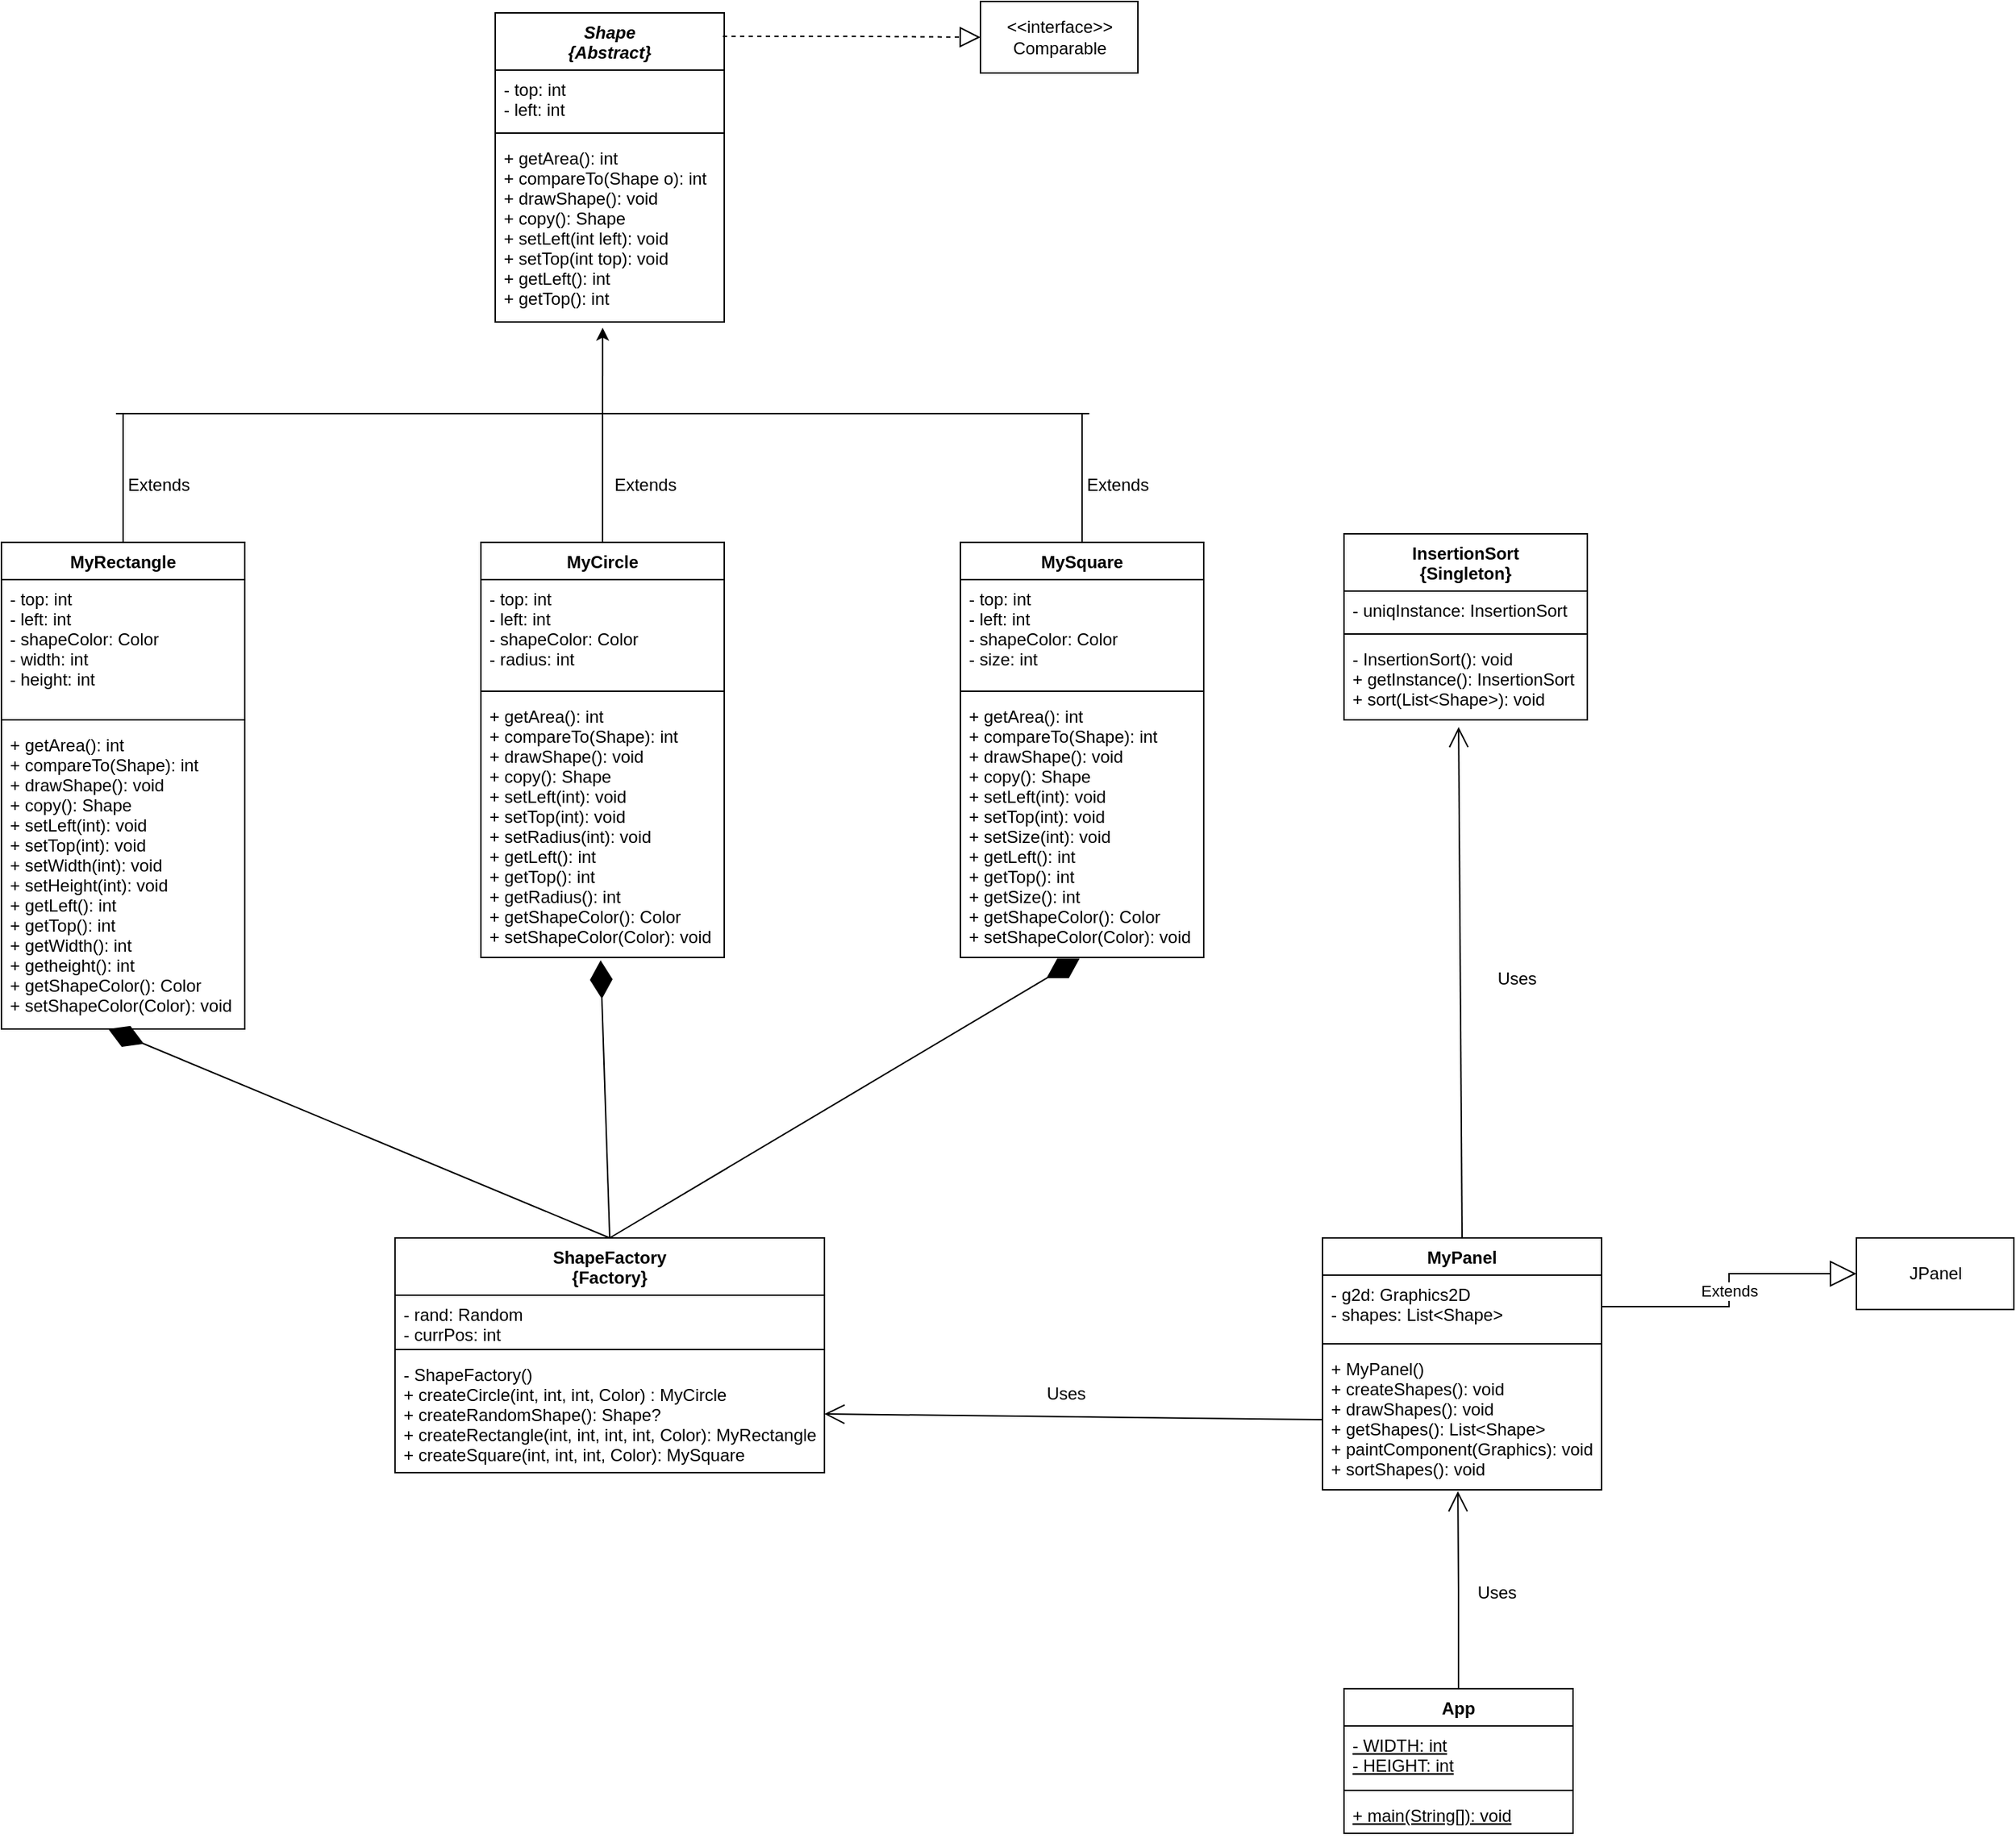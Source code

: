 <mxfile version="15.4.0" type="device"><diagram name="Page-1" id="c4acf3e9-155e-7222-9cf6-157b1a14988f"><mxGraphModel dx="1328" dy="968" grid="0" gridSize="10" guides="1" tooltips="1" connect="1" arrows="1" fold="1" page="1" pageScale="1" pageWidth="850" pageHeight="1100" background="none" math="0" shadow="0"><root><mxCell id="0"/><mxCell id="1" parent="0"/><mxCell id="lrzkr_fO4ObnSZKDynek-5" value="Shape&#10;{Abstract}&#10;" style="swimlane;fontStyle=3;align=center;verticalAlign=top;childLayout=stackLayout;horizontal=1;startSize=40;horizontalStack=0;resizeParent=1;resizeParentMax=0;resizeLast=0;collapsible=1;marginBottom=0;" parent="1" vertex="1"><mxGeometry x="455" y="180" width="160" height="216" as="geometry"/></mxCell><mxCell id="lrzkr_fO4ObnSZKDynek-6" value="- top: int&#10;- left: int   " style="text;strokeColor=none;fillColor=none;align=left;verticalAlign=top;spacingLeft=4;spacingRight=4;overflow=hidden;rotatable=0;points=[[0,0.5],[1,0.5]];portConstraint=eastwest;" parent="lrzkr_fO4ObnSZKDynek-5" vertex="1"><mxGeometry y="40" width="160" height="40" as="geometry"/></mxCell><mxCell id="lrzkr_fO4ObnSZKDynek-7" value="" style="line;strokeWidth=1;fillColor=none;align=left;verticalAlign=middle;spacingTop=-1;spacingLeft=3;spacingRight=3;rotatable=0;labelPosition=right;points=[];portConstraint=eastwest;" parent="lrzkr_fO4ObnSZKDynek-5" vertex="1"><mxGeometry y="80" width="160" height="8" as="geometry"/></mxCell><mxCell id="lrzkr_fO4ObnSZKDynek-8" value="+ getArea(): int&#10;+ compareTo(Shape o): int&#10;+ drawShape(): void&#10;+ copy(): Shape&#10;+ setLeft(int left): void&#10;+ setTop(int top): void&#10;+ getLeft(): int &#10;+ getTop(): int" style="text;strokeColor=none;fillColor=none;align=left;verticalAlign=top;spacingLeft=4;spacingRight=4;overflow=hidden;rotatable=0;points=[[0,0.5],[1,0.5]];portConstraint=eastwest;" parent="lrzkr_fO4ObnSZKDynek-5" vertex="1"><mxGeometry y="88" width="160" height="128" as="geometry"/></mxCell><mxCell id="lrzkr_fO4ObnSZKDynek-29" value="MyRectangle" style="swimlane;fontStyle=1;align=center;verticalAlign=top;childLayout=stackLayout;horizontal=1;startSize=26;horizontalStack=0;resizeParent=1;resizeParentMax=0;resizeLast=0;collapsible=1;marginBottom=0;" parent="1" vertex="1"><mxGeometry x="110" y="550" width="170" height="340" as="geometry"/></mxCell><mxCell id="lrzkr_fO4ObnSZKDynek-30" value="- top: int&#10;- left: int&#10;- shapeColor: Color&#10;- width: int&#10;- height: int" style="text;strokeColor=none;fillColor=none;align=left;verticalAlign=top;spacingLeft=4;spacingRight=4;overflow=hidden;rotatable=0;points=[[0,0.5],[1,0.5]];portConstraint=eastwest;" parent="lrzkr_fO4ObnSZKDynek-29" vertex="1"><mxGeometry y="26" width="170" height="94" as="geometry"/></mxCell><mxCell id="lrzkr_fO4ObnSZKDynek-31" value="" style="line;strokeWidth=1;fillColor=none;align=left;verticalAlign=middle;spacingTop=-1;spacingLeft=3;spacingRight=3;rotatable=0;labelPosition=right;points=[];portConstraint=eastwest;" parent="lrzkr_fO4ObnSZKDynek-29" vertex="1"><mxGeometry y="120" width="170" height="8" as="geometry"/></mxCell><mxCell id="lrzkr_fO4ObnSZKDynek-34" value="+ getArea(): int&#10;+ compareTo(Shape): int&#10;+ drawShape(): void&#10;+ copy(): Shape&#10;+ setLeft(int): void&#10;+ setTop(int): void&#10;+ setWidth(int): void&#10;+ setHeight(int): void&#10;+ getLeft(): int &#10;+ getTop(): int&#10;+ getWidth(): int&#10;+ getheight(): int&#10;+ getShapeColor(): Color&#10;+ setShapeColor(Color): void&#10;" style="text;strokeColor=none;fillColor=none;align=left;verticalAlign=top;spacingLeft=4;spacingRight=4;overflow=hidden;rotatable=0;points=[[0,0.5],[1,0.5]];portConstraint=eastwest;" parent="lrzkr_fO4ObnSZKDynek-29" vertex="1"><mxGeometry y="128" width="170" height="212" as="geometry"/></mxCell><mxCell id="lrzkr_fO4ObnSZKDynek-35" value="" style="text;strokeColor=none;fillColor=none;align=left;verticalAlign=middle;spacingTop=-1;spacingLeft=4;spacingRight=4;rotatable=0;labelPosition=right;points=[];portConstraint=eastwest;" parent="1" vertex="1"><mxGeometry x="580" y="580" width="20" height="14" as="geometry"/></mxCell><mxCell id="lrzkr_fO4ObnSZKDynek-36" value="MyCircle" style="swimlane;fontStyle=1;align=center;verticalAlign=top;childLayout=stackLayout;horizontal=1;startSize=26;horizontalStack=0;resizeParent=1;resizeParentMax=0;resizeLast=0;collapsible=1;marginBottom=0;" parent="1" vertex="1"><mxGeometry x="445" y="550" width="170" height="290" as="geometry"/></mxCell><mxCell id="lrzkr_fO4ObnSZKDynek-37" value="- top: int&#10;- left: int&#10;- shapeColor: Color&#10;- radius: int " style="text;strokeColor=none;fillColor=none;align=left;verticalAlign=top;spacingLeft=4;spacingRight=4;overflow=hidden;rotatable=0;points=[[0,0.5],[1,0.5]];portConstraint=eastwest;" parent="lrzkr_fO4ObnSZKDynek-36" vertex="1"><mxGeometry y="26" width="170" height="74" as="geometry"/></mxCell><mxCell id="lrzkr_fO4ObnSZKDynek-38" value="" style="line;strokeWidth=1;fillColor=none;align=left;verticalAlign=middle;spacingTop=-1;spacingLeft=3;spacingRight=3;rotatable=0;labelPosition=right;points=[];portConstraint=eastwest;" parent="lrzkr_fO4ObnSZKDynek-36" vertex="1"><mxGeometry y="100" width="170" height="8" as="geometry"/></mxCell><mxCell id="lrzkr_fO4ObnSZKDynek-41" value="+ getArea(): int&#10;+ compareTo(Shape): int&#10;+ drawShape(): void&#10;+ copy(): Shape&#10;+ setLeft(int): void&#10;+ setTop(int): void&#10;+ setRadius(int): void &#10;+ getLeft(): int &#10;+ getTop(): int&#10;+ getRadius(): int&#10;+ getShapeColor(): Color&#10;+ setShapeColor(Color): void &#10;" style="text;strokeColor=none;fillColor=none;align=left;verticalAlign=top;spacingLeft=4;spacingRight=4;overflow=hidden;rotatable=0;points=[[0,0.5],[1,0.5]];portConstraint=eastwest;" parent="lrzkr_fO4ObnSZKDynek-36" vertex="1"><mxGeometry y="108" width="170" height="182" as="geometry"/></mxCell><mxCell id="lrzkr_fO4ObnSZKDynek-46" value="MySquare" style="swimlane;fontStyle=1;align=center;verticalAlign=top;childLayout=stackLayout;horizontal=1;startSize=26;horizontalStack=0;resizeParent=1;resizeParentMax=0;resizeLast=0;collapsible=1;marginBottom=0;" parent="1" vertex="1"><mxGeometry x="780" y="550" width="170" height="290" as="geometry"/></mxCell><mxCell id="lrzkr_fO4ObnSZKDynek-47" value="- top: int&#10;- left: int&#10;- shapeColor: Color&#10;- size: int" style="text;strokeColor=none;fillColor=none;align=left;verticalAlign=top;spacingLeft=4;spacingRight=4;overflow=hidden;rotatable=0;points=[[0,0.5],[1,0.5]];portConstraint=eastwest;" parent="lrzkr_fO4ObnSZKDynek-46" vertex="1"><mxGeometry y="26" width="170" height="74" as="geometry"/></mxCell><mxCell id="lrzkr_fO4ObnSZKDynek-48" value="" style="line;strokeWidth=1;fillColor=none;align=left;verticalAlign=middle;spacingTop=-1;spacingLeft=3;spacingRight=3;rotatable=0;labelPosition=right;points=[];portConstraint=eastwest;" parent="lrzkr_fO4ObnSZKDynek-46" vertex="1"><mxGeometry y="100" width="170" height="8" as="geometry"/></mxCell><mxCell id="lrzkr_fO4ObnSZKDynek-49" value="+ getArea(): int&#10;+ compareTo(Shape): int&#10;+ drawShape(): void&#10;+ copy(): Shape&#10;+ setLeft(int): void&#10;+ setTop(int): void&#10;+ setSize(int): void &#10;+ getLeft(): int &#10;+ getTop(): int&#10;+ getSize(): int&#10;+ getShapeColor(): Color&#10;+ setShapeColor(Color): void &#10;" style="text;strokeColor=none;fillColor=none;align=left;verticalAlign=top;spacingLeft=4;spacingRight=4;overflow=hidden;rotatable=0;points=[[0,0.5],[1,0.5]];portConstraint=eastwest;" parent="lrzkr_fO4ObnSZKDynek-46" vertex="1"><mxGeometry y="108" width="170" height="182" as="geometry"/></mxCell><mxCell id="lrzkr_fO4ObnSZKDynek-52" value="" style="endArrow=classic;html=1;entryX=0.469;entryY=1.031;entryDx=0;entryDy=0;entryPerimeter=0;" parent="1" target="lrzkr_fO4ObnSZKDynek-8" edge="1"><mxGeometry width="50" height="50" relative="1" as="geometry"><mxPoint x="530" y="460" as="sourcePoint"/><mxPoint x="610" y="460" as="targetPoint"/></mxGeometry></mxCell><mxCell id="lrzkr_fO4ObnSZKDynek-54" value="" style="endArrow=none;html=1;" parent="1" edge="1"><mxGeometry width="50" height="50" relative="1" as="geometry"><mxPoint x="190" y="460" as="sourcePoint"/><mxPoint x="870" y="460" as="targetPoint"/></mxGeometry></mxCell><mxCell id="lrzkr_fO4ObnSZKDynek-55" value="" style="endArrow=none;html=1;exitX=0.5;exitY=0;exitDx=0;exitDy=0;" parent="1" source="lrzkr_fO4ObnSZKDynek-29" edge="1"><mxGeometry width="50" height="50" relative="1" as="geometry"><mxPoint x="560" y="510" as="sourcePoint"/><mxPoint x="195" y="460" as="targetPoint"/></mxGeometry></mxCell><mxCell id="lrzkr_fO4ObnSZKDynek-56" value="" style="endArrow=none;html=1;exitX=0.5;exitY=0;exitDx=0;exitDy=0;" parent="1" source="lrzkr_fO4ObnSZKDynek-36" edge="1"><mxGeometry width="50" height="50" relative="1" as="geometry"><mxPoint x="560" y="610" as="sourcePoint"/><mxPoint x="530" y="460" as="targetPoint"/></mxGeometry></mxCell><mxCell id="lrzkr_fO4ObnSZKDynek-57" value="" style="endArrow=none;html=1;exitX=0.5;exitY=0;exitDx=0;exitDy=0;" parent="1" source="lrzkr_fO4ObnSZKDynek-46" edge="1"><mxGeometry width="50" height="50" relative="1" as="geometry"><mxPoint x="560" y="610" as="sourcePoint"/><mxPoint x="865" y="460" as="targetPoint"/></mxGeometry></mxCell><mxCell id="lrzkr_fO4ObnSZKDynek-58" value="Extends" style="text;html=1;strokeColor=none;fillColor=none;align=center;verticalAlign=middle;whiteSpace=wrap;rounded=0;" parent="1" vertex="1"><mxGeometry x="200" y="500" width="40" height="20" as="geometry"/></mxCell><mxCell id="lrzkr_fO4ObnSZKDynek-63" value="Extends" style="text;html=1;strokeColor=none;fillColor=none;align=center;verticalAlign=middle;whiteSpace=wrap;rounded=0;" parent="1" vertex="1"><mxGeometry x="540" y="500" width="40" height="20" as="geometry"/></mxCell><mxCell id="lrzkr_fO4ObnSZKDynek-64" value="Extends" style="text;html=1;strokeColor=none;fillColor=none;align=center;verticalAlign=middle;whiteSpace=wrap;rounded=0;" parent="1" vertex="1"><mxGeometry x="870" y="500" width="40" height="20" as="geometry"/></mxCell><mxCell id="lrzkr_fO4ObnSZKDynek-66" value="InsertionSort&#10;{Singleton}" style="swimlane;fontStyle=1;align=center;verticalAlign=top;childLayout=stackLayout;horizontal=1;startSize=40;horizontalStack=0;resizeParent=1;resizeParentMax=0;resizeLast=0;collapsible=1;marginBottom=0;" parent="1" vertex="1"><mxGeometry x="1048" y="544" width="170" height="130" as="geometry"/></mxCell><mxCell id="lrzkr_fO4ObnSZKDynek-67" value="- uniqInstance: InsertionSort" style="text;strokeColor=none;fillColor=none;align=left;verticalAlign=top;spacingLeft=4;spacingRight=4;overflow=hidden;rotatable=0;points=[[0,0.5],[1,0.5]];portConstraint=eastwest;" parent="lrzkr_fO4ObnSZKDynek-66" vertex="1"><mxGeometry y="40" width="170" height="26" as="geometry"/></mxCell><mxCell id="lrzkr_fO4ObnSZKDynek-68" value="" style="line;strokeWidth=1;fillColor=none;align=left;verticalAlign=middle;spacingTop=-1;spacingLeft=3;spacingRight=3;rotatable=0;labelPosition=right;points=[];portConstraint=eastwest;" parent="lrzkr_fO4ObnSZKDynek-66" vertex="1"><mxGeometry y="66" width="170" height="8" as="geometry"/></mxCell><mxCell id="lrzkr_fO4ObnSZKDynek-69" value="- InsertionSort(): void&#10;+ getInstance(): InsertionSort&#10;+ sort(List&lt;Shape&gt;): void&#10;" style="text;strokeColor=none;fillColor=none;align=left;verticalAlign=top;spacingLeft=4;spacingRight=4;overflow=hidden;rotatable=0;points=[[0,0.5],[1,0.5]];portConstraint=eastwest;" parent="lrzkr_fO4ObnSZKDynek-66" vertex="1"><mxGeometry y="74" width="170" height="56" as="geometry"/></mxCell><mxCell id="lrzkr_fO4ObnSZKDynek-70" value="ShapeFactory&#10;{Factory}" style="swimlane;fontStyle=1;align=center;verticalAlign=top;childLayout=stackLayout;horizontal=1;startSize=40;horizontalStack=0;resizeParent=1;resizeParentMax=0;resizeLast=0;collapsible=1;marginBottom=0;" parent="1" vertex="1"><mxGeometry x="385" y="1036" width="300" height="164" as="geometry"/></mxCell><mxCell id="lrzkr_fO4ObnSZKDynek-71" value="- rand: Random&#10;- currPos: int" style="text;strokeColor=none;fillColor=none;align=left;verticalAlign=top;spacingLeft=4;spacingRight=4;overflow=hidden;rotatable=0;points=[[0,0.5],[1,0.5]];portConstraint=eastwest;" parent="lrzkr_fO4ObnSZKDynek-70" vertex="1"><mxGeometry y="40" width="300" height="34" as="geometry"/></mxCell><mxCell id="lrzkr_fO4ObnSZKDynek-72" value="" style="line;strokeWidth=1;fillColor=none;align=left;verticalAlign=middle;spacingTop=-1;spacingLeft=3;spacingRight=3;rotatable=0;labelPosition=right;points=[];portConstraint=eastwest;" parent="lrzkr_fO4ObnSZKDynek-70" vertex="1"><mxGeometry y="74" width="300" height="8" as="geometry"/></mxCell><mxCell id="lrzkr_fO4ObnSZKDynek-73" value="- ShapeFactory()&#10;+ createCircle(int, int, int, Color) : MyCircle&#10;+ createRandomShape(): Shape?&#10;+ createRectangle(int, int, int, int, Color): MyRectangle&#10;+ createSquare(int, int, int, Color): MySquare" style="text;strokeColor=none;fillColor=none;align=left;verticalAlign=top;spacingLeft=4;spacingRight=4;overflow=hidden;rotatable=0;points=[[0,0.5],[1,0.5]];portConstraint=eastwest;" parent="lrzkr_fO4ObnSZKDynek-70" vertex="1"><mxGeometry y="82" width="300" height="82" as="geometry"/></mxCell><mxCell id="lrzkr_fO4ObnSZKDynek-78" value="" style="endArrow=diamondThin;endFill=1;endSize=24;html=1;exitX=0.5;exitY=0;exitDx=0;exitDy=0;entryX=0.49;entryY=1.004;entryDx=0;entryDy=0;entryPerimeter=0;" parent="1" source="lrzkr_fO4ObnSZKDynek-70" target="lrzkr_fO4ObnSZKDynek-49" edge="1"><mxGeometry width="160" relative="1" as="geometry"><mxPoint x="637" y="883" as="sourcePoint"/><mxPoint x="797" y="883" as="targetPoint"/></mxGeometry></mxCell><mxCell id="lrzkr_fO4ObnSZKDynek-79" value="" style="endArrow=diamondThin;endFill=1;endSize=24;html=1;exitX=0.5;exitY=0;exitDx=0;exitDy=0;entryX=0.492;entryY=1.011;entryDx=0;entryDy=0;entryPerimeter=0;" parent="1" source="lrzkr_fO4ObnSZKDynek-70" target="lrzkr_fO4ObnSZKDynek-41" edge="1"><mxGeometry width="160" relative="1" as="geometry"><mxPoint x="637" y="883" as="sourcePoint"/><mxPoint x="797" y="883" as="targetPoint"/></mxGeometry></mxCell><mxCell id="lrzkr_fO4ObnSZKDynek-80" value="" style="endArrow=diamondThin;endFill=1;endSize=24;html=1;exitX=0.5;exitY=0;exitDx=0;exitDy=0;entryX=0.439;entryY=1;entryDx=0;entryDy=0;entryPerimeter=0;" parent="1" source="lrzkr_fO4ObnSZKDynek-70" target="lrzkr_fO4ObnSZKDynek-34" edge="1"><mxGeometry width="160" relative="1" as="geometry"><mxPoint x="637" y="883" as="sourcePoint"/><mxPoint x="797" y="883" as="targetPoint"/></mxGeometry></mxCell><mxCell id="lrzkr_fO4ObnSZKDynek-81" value="MyPanel" style="swimlane;fontStyle=1;align=center;verticalAlign=top;childLayout=stackLayout;horizontal=1;startSize=26;horizontalStack=0;resizeParent=1;resizeParentMax=0;resizeLast=0;collapsible=1;marginBottom=0;" parent="1" vertex="1"><mxGeometry x="1033" y="1036" width="195" height="176" as="geometry"/></mxCell><mxCell id="lrzkr_fO4ObnSZKDynek-82" value="- g2d: Graphics2D&#10;- shapes: List&lt;Shape&gt; " style="text;strokeColor=none;fillColor=none;align=left;verticalAlign=top;spacingLeft=4;spacingRight=4;overflow=hidden;rotatable=0;points=[[0,0.5],[1,0.5]];portConstraint=eastwest;" parent="lrzkr_fO4ObnSZKDynek-81" vertex="1"><mxGeometry y="26" width="195" height="44" as="geometry"/></mxCell><mxCell id="lrzkr_fO4ObnSZKDynek-83" value="" style="line;strokeWidth=1;fillColor=none;align=left;verticalAlign=middle;spacingTop=-1;spacingLeft=3;spacingRight=3;rotatable=0;labelPosition=right;points=[];portConstraint=eastwest;" parent="lrzkr_fO4ObnSZKDynek-81" vertex="1"><mxGeometry y="70" width="195" height="8" as="geometry"/></mxCell><mxCell id="lrzkr_fO4ObnSZKDynek-84" value="+ MyPanel()&#10;+ createShapes(): void&#10;+ drawShapes(): void&#10;+ getShapes(): List&lt;Shape&gt;&#10;+ paintComponent(Graphics): void&#10;+ sortShapes(): void&#10;&#10;" style="text;strokeColor=none;fillColor=none;align=left;verticalAlign=top;spacingLeft=4;spacingRight=4;overflow=hidden;rotatable=0;points=[[0,0.5],[1,0.5]];portConstraint=eastwest;" parent="lrzkr_fO4ObnSZKDynek-81" vertex="1"><mxGeometry y="78" width="195" height="98" as="geometry"/></mxCell><mxCell id="lrzkr_fO4ObnSZKDynek-86" value="" style="endArrow=open;endFill=1;endSize=12;html=1;exitX=0.5;exitY=0;exitDx=0;exitDy=0;entryX=0.471;entryY=1.089;entryDx=0;entryDy=0;entryPerimeter=0;" parent="1" source="lrzkr_fO4ObnSZKDynek-81" target="lrzkr_fO4ObnSZKDynek-69" edge="1"><mxGeometry width="160" relative="1" as="geometry"><mxPoint x="1096" y="777" as="sourcePoint"/><mxPoint x="1256" y="777" as="targetPoint"/></mxGeometry></mxCell><mxCell id="lrzkr_fO4ObnSZKDynek-88" value="" style="endArrow=open;endFill=1;endSize=12;html=1;exitX=0;exitY=0.5;exitDx=0;exitDy=0;entryX=1;entryY=0.5;entryDx=0;entryDy=0;" parent="1" source="lrzkr_fO4ObnSZKDynek-84" target="lrzkr_fO4ObnSZKDynek-73" edge="1"><mxGeometry width="160" relative="1" as="geometry"><mxPoint x="738" y="1083" as="sourcePoint"/><mxPoint x="898" y="1083" as="targetPoint"/></mxGeometry></mxCell><mxCell id="fpk4Jq31zzA2S_L0nlf_-1" value="App" style="swimlane;fontStyle=1;align=center;verticalAlign=top;childLayout=stackLayout;horizontal=1;startSize=26;horizontalStack=0;resizeParent=1;resizeParentMax=0;resizeLast=0;collapsible=1;marginBottom=0;" parent="1" vertex="1"><mxGeometry x="1048" y="1351" width="160" height="101" as="geometry"/></mxCell><mxCell id="fpk4Jq31zzA2S_L0nlf_-2" value="- WIDTH: int&#10;- HEIGHT: int" style="text;strokeColor=none;fillColor=none;align=left;verticalAlign=top;spacingLeft=4;spacingRight=4;overflow=hidden;rotatable=0;points=[[0,0.5],[1,0.5]];portConstraint=eastwest;fontStyle=4" parent="fpk4Jq31zzA2S_L0nlf_-1" vertex="1"><mxGeometry y="26" width="160" height="41" as="geometry"/></mxCell><mxCell id="fpk4Jq31zzA2S_L0nlf_-3" value="" style="line;strokeWidth=1;fillColor=none;align=left;verticalAlign=middle;spacingTop=-1;spacingLeft=3;spacingRight=3;rotatable=0;labelPosition=right;points=[];portConstraint=eastwest;" parent="fpk4Jq31zzA2S_L0nlf_-1" vertex="1"><mxGeometry y="67" width="160" height="8" as="geometry"/></mxCell><mxCell id="fpk4Jq31zzA2S_L0nlf_-4" value="+ main(String[]): void" style="text;strokeColor=none;fillColor=none;align=left;verticalAlign=top;spacingLeft=4;spacingRight=4;overflow=hidden;rotatable=0;points=[[0,0.5],[1,0.5]];portConstraint=eastwest;fontStyle=4" parent="fpk4Jq31zzA2S_L0nlf_-1" vertex="1"><mxGeometry y="75" width="160" height="26" as="geometry"/></mxCell><mxCell id="fpk4Jq31zzA2S_L0nlf_-6" value="" style="endArrow=open;endFill=1;endSize=12;html=1;rounded=0;edgeStyle=orthogonalEdgeStyle;entryX=0.485;entryY=1.01;entryDx=0;entryDy=0;entryPerimeter=0;exitX=0.5;exitY=0;exitDx=0;exitDy=0;" parent="1" source="fpk4Jq31zzA2S_L0nlf_-1" target="lrzkr_fO4ObnSZKDynek-84" edge="1"><mxGeometry width="160" relative="1" as="geometry"><mxPoint x="1137" y="1322" as="sourcePoint"/><mxPoint x="1237" y="1260" as="targetPoint"/></mxGeometry></mxCell><mxCell id="fpk4Jq31zzA2S_L0nlf_-7" value="Uses" style="text;html=1;strokeColor=none;fillColor=none;align=center;verticalAlign=middle;whiteSpace=wrap;rounded=0;" parent="1" vertex="1"><mxGeometry x="824" y="1130" width="60" height="30" as="geometry"/></mxCell><mxCell id="fpk4Jq31zzA2S_L0nlf_-8" value="Uses" style="text;html=1;strokeColor=none;fillColor=none;align=center;verticalAlign=middle;whiteSpace=wrap;rounded=0;" parent="1" vertex="1"><mxGeometry x="1125" y="1269" width="60" height="30" as="geometry"/></mxCell><mxCell id="fpk4Jq31zzA2S_L0nlf_-9" value="Uses" style="text;html=1;strokeColor=none;fillColor=none;align=center;verticalAlign=middle;whiteSpace=wrap;rounded=0;" parent="1" vertex="1"><mxGeometry x="1139" y="840" width="60" height="30" as="geometry"/></mxCell><mxCell id="fpk4Jq31zzA2S_L0nlf_-14" value="&amp;lt;&amp;lt;interface&amp;gt;&amp;gt;&lt;br&gt;Comparable" style="html=1;" parent="1" vertex="1"><mxGeometry x="794" y="172" width="110" height="50" as="geometry"/></mxCell><mxCell id="fpk4Jq31zzA2S_L0nlf_-16" value="" style="endArrow=block;dashed=1;endFill=0;endSize=12;html=1;rounded=0;edgeStyle=orthogonalEdgeStyle;entryX=0;entryY=0.5;entryDx=0;entryDy=0;exitX=0.994;exitY=0.076;exitDx=0;exitDy=0;exitPerimeter=0;" parent="1" source="lrzkr_fO4ObnSZKDynek-5" target="fpk4Jq31zzA2S_L0nlf_-14" edge="1"><mxGeometry width="160" relative="1" as="geometry"><mxPoint x="693" y="286" as="sourcePoint"/><mxPoint x="853" y="286" as="targetPoint"/></mxGeometry></mxCell><mxCell id="U-IV3Wav2Zs1yPiqduL2-1" value="JPanel" style="html=1;" vertex="1" parent="1"><mxGeometry x="1406" y="1036" width="110" height="50" as="geometry"/></mxCell><mxCell id="U-IV3Wav2Zs1yPiqduL2-2" value="Extends" style="endArrow=block;endSize=16;endFill=0;html=1;rounded=0;edgeStyle=orthogonalEdgeStyle;exitX=1;exitY=0.5;exitDx=0;exitDy=0;entryX=0;entryY=0.5;entryDx=0;entryDy=0;" edge="1" parent="1" source="lrzkr_fO4ObnSZKDynek-82" target="U-IV3Wav2Zs1yPiqduL2-1"><mxGeometry width="160" relative="1" as="geometry"><mxPoint x="1193" y="993" as="sourcePoint"/><mxPoint x="1353" y="993" as="targetPoint"/></mxGeometry></mxCell></root></mxGraphModel></diagram></mxfile>